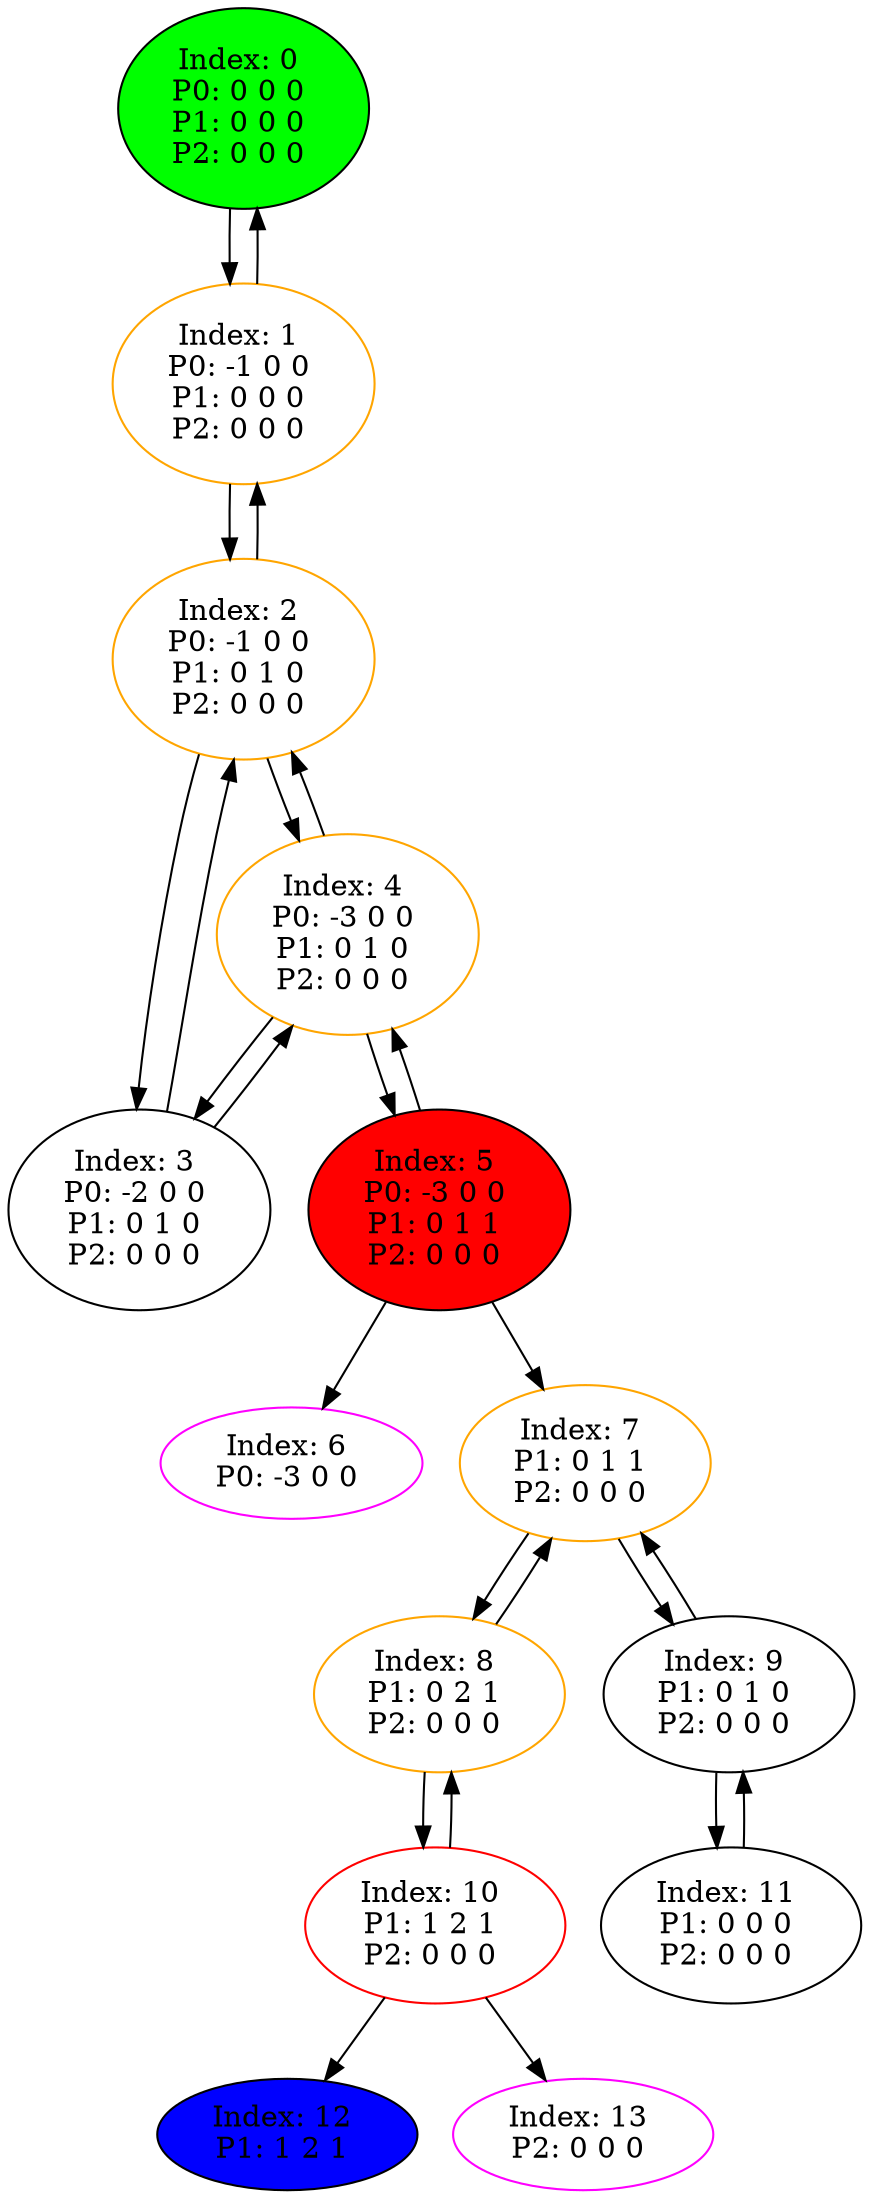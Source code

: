 digraph G {
color = "black"
0[label = "Index: 0 
P0: 0 0 0 
P1: 0 0 0 
P2: 0 0 0 
", style="filled", fillcolor = "green"]
1[label = "Index: 1 
P0: -1 0 0 
P1: 0 0 0 
P2: 0 0 0 
", color = "orange"]
2[label = "Index: 2 
P0: -1 0 0 
P1: 0 1 0 
P2: 0 0 0 
", color = "orange"]
3[label = "Index: 3 
P0: -2 0 0 
P1: 0 1 0 
P2: 0 0 0 
"]
4[label = "Index: 4 
P0: -3 0 0 
P1: 0 1 0 
P2: 0 0 0 
", color = "orange"]
5[label = "Index: 5 
P0: -3 0 0 
P1: 0 1 1 
P2: 0 0 0 
", style="filled", fillcolor = "red"]
6[label = "Index: 6 
P0: -3 0 0 
", color = "fuchsia"]
7[label = "Index: 7 
P1: 0 1 1 
P2: 0 0 0 
", color = "orange"]
8[label = "Index: 8 
P1: 0 2 1 
P2: 0 0 0 
", color = "orange"]
9[label = "Index: 9 
P1: 0 1 0 
P2: 0 0 0 
"]
10[label = "Index: 10 
P1: 1 2 1 
P2: 0 0 0 
", color = "red"]
11[label = "Index: 11 
P1: 0 0 0 
P2: 0 0 0 
"]
12[label = "Index: 12 
P1: 1 2 1 
", style="filled", fillcolor = "blue"]
13[label = "Index: 13 
P2: 0 0 0 
", color = "fuchsia"]
0 -> 1

1 -> 0
1 -> 2

2 -> 1
2 -> 3
2 -> 4

3 -> 2
3 -> 4

4 -> 2
4 -> 3
4 -> 5

5 -> 4
5 -> 7
5 -> 6

7 -> 8
7 -> 9

8 -> 7
8 -> 10

9 -> 7
9 -> 11

10 -> 8
10 -> 13
10 -> 12

11 -> 9

}
